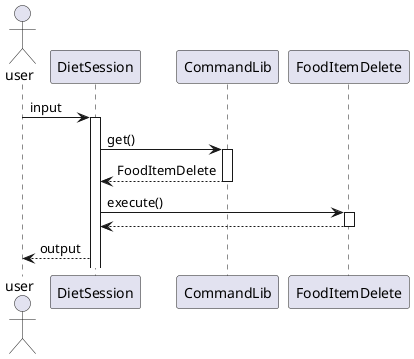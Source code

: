 @startuml
actor user
user -> DietSession : input
activate DietSession

DietSession -> CommandLib : get()
activate CommandLib
CommandLib --> DietSession : FoodItemDelete
deactivate CommandLib

DietSession -> FoodItemDelete : execute()
activate FoodItemDelete

FoodItemDelete --> DietSession
deactivate FoodItemDelete

DietSession --> user : output
@enduml